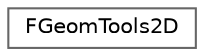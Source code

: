 digraph "Graphical Class Hierarchy"
{
 // INTERACTIVE_SVG=YES
 // LATEX_PDF_SIZE
  bgcolor="transparent";
  edge [fontname=Helvetica,fontsize=10,labelfontname=Helvetica,labelfontsize=10];
  node [fontname=Helvetica,fontsize=10,shape=box,height=0.2,width=0.4];
  rankdir="LR";
  Node0 [id="Node000000",label="FGeomTools2D",height=0.2,width=0.4,color="grey40", fillcolor="white", style="filled",URL="$d4/d3f/classFGeomTools2D.html",tooltip=" "];
}
